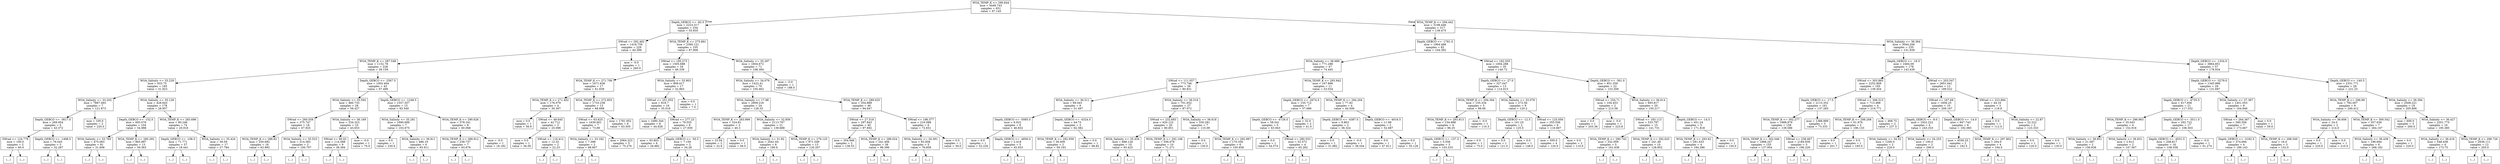 digraph Tree {
node [shape=box] ;
0 [label="WOA_TEMP_K <= 290.644\nmse = 4448.743\nsamples = 651\nvalue = 97.145"] ;
1 [label="Depth_GEBCO <= -82.0\nmse = 2223.317\nsamples = 334\nvalue = 55.935"] ;
0 -> 1 [labeldistance=2.5, labelangle=45, headlabel="True"] ;
2 [label="SWrad <= 292.482\nmse = 1418.759\nsamples = 229\nvalue = 40.399"] ;
1 -> 2 ;
3 [label="WOA_TEMP_K <= 287.548\nmse = 1152.78\nsamples = 228\nvalue = 39.159"] ;
2 -> 3 ;
4 [label="WOA_Salinity <= 33.229\nmse = 933.75\nsamples = 185\nvalue = 31.923"] ;
3 -> 4 ;
5 [label="WOA_Salinity <= 33.202\nmse = 7897.493\nsamples = 7\nvalue = 121.873"] ;
4 -> 5 ;
6 [label="Depth_GEBCO <= -3617.0\nmse = 269.954\nsamples = 5\nvalue = 43.372"] ;
5 -> 6 ;
7 [label="SWrad <= 124.779\nmse = 100.0\nsamples = 2\nvalue = 60.0"] ;
6 -> 7 ;
8 [label="(...)"] ;
7 -> 8 ;
9 [label="(...)"] ;
7 -> 9 ;
10 [label="Depth_GEBCO <= -1498.5\nmse = 76.045\nsamples = 3\nvalue = 32.287"] ;
6 -> 10 ;
11 [label="(...)"] ;
10 -> 11 ;
12 [label="(...)"] ;
10 -> 12 ;
15 [label="mse = 100.0\nsamples = 2\nvalue = 220.0"] ;
5 -> 15 ;
16 [label="WOA_Salinity <= 35.128\nmse = 428.643\nsamples = 178\nvalue = 28.957"] ;
4 -> 16 ;
17 [label="Depth_GEBCO <= -152.0\nmse = 605.076\nsamples = 104\nvalue = 34.988"] ;
16 -> 17 ;
18 [label="WOA_Salinity <= 33.765\nmse = 475.063\nsamples = 91\nvalue = 31.608"] ;
17 -> 18 ;
19 [label="(...)"] ;
18 -> 19 ;
64 [label="(...)"] ;
18 -> 64 ;
193 [label="WOA_TEMP_K <= 280.292\nmse = 865.997\nsamples = 13\nvalue = 59.363"] ;
17 -> 193 ;
194 [label="(...)"] ;
193 -> 194 ;
199 [label="(...)"] ;
193 -> 199 ;
216 [label="WOA_TEMP_K <= 283.696\nmse = 80.246\nsamples = 74\nvalue = 20.916"] ;
16 -> 216 ;
217 [label="Depth_GEBCO <= -108.5\nmse = 71.771\nsamples = 57\nvalue = 18.441"] ;
216 -> 217 ;
218 [label="(...)"] ;
217 -> 218 ;
261 [label="(...)"] ;
217 -> 261 ;
264 [label="WOA_Salinity <= 35.424\nmse = 39.59\nsamples = 17\nvalue = 27.784"] ;
216 -> 264 ;
265 [label="(...)"] ;
264 -> 265 ;
278 [label="(...)"] ;
264 -> 278 ;
285 [label="Depth_GEBCO <= -2567.5\nmse = 1002.404\nsamples = 43\nvalue = 67.499"] ;
3 -> 285 ;
286 [label="WOA_Salinity <= 35.592\nmse = 460.733\nsamples = 28\nvalue = 58.427"] ;
285 -> 286 ;
287 [label="SWrad <= 260.558\nmse = 375.747\nsamples = 18\nvalue = 67.925"] ;
286 -> 287 ;
288 [label="WOA_TEMP_K <= 288.82\nmse = 250.682\nsamples = 16\nvalue = 63.992"] ;
287 -> 288 ;
289 [label="(...)"] ;
288 -> 289 ;
294 [label="(...)"] ;
288 -> 294 ;
313 [label="WOA_Salinity <= 35.523\nmse = 214.383\nsamples = 2\nvalue = 100.707"] ;
287 -> 313 ;
314 [label="(...)"] ;
313 -> 314 ;
315 [label="(...)"] ;
313 -> 315 ;
316 [label="WOA_Salinity <= 36.169\nmse = 234.323\nsamples = 10\nvalue = 43.653"] ;
286 -> 316 ;
317 [label="SWrad <= 80.02\nmse = 114.588\nsamples = 9\nvalue = 38.384"] ;
316 -> 317 ;
318 [label="(...)"] ;
317 -> 318 ;
331 [label="(...)"] ;
317 -> 331 ;
334 [label="mse = -0.0\nsamples = 1\nvalue = 70.0"] ;
316 -> 334 ;
335 [label="Depth_GEBCO <= -1248.5\nmse = 1557.557\nsamples = 15\nvalue = 83.549"] ;
285 -> 335 ;
336 [label="WOA_Salinity <= 35.281\nmse = 1690.699\nsamples = 7\nvalue = 103.675"] ;
335 -> 336 ;
337 [label="mse = 0.0\nsamples = 1\nvalue = 230.6"] ;
336 -> 337 ;
338 [label="WOA_Salinity <= 36.811\nmse = 486.19\nsamples = 6\nvalue = 93.911"] ;
336 -> 338 ;
339 [label="(...)"] ;
338 -> 339 ;
340 [label="(...)"] ;
338 -> 340 ;
343 [label="WOA_TEMP_K <= 290.626\nmse = 378.341\nsamples = 8\nvalue = 60.068"] ;
335 -> 343 ;
344 [label="WOA_TEMP_K <= 289.912\nmse = 238.737\nsamples = 7\nvalue = 63.876"] ;
343 -> 344 ;
345 [label="(...)"] ;
344 -> 345 ;
348 [label="(...)"] ;
344 -> 348 ;
353 [label="mse = -0.0\nsamples = 1\nvalue = 18.182"] ;
343 -> 353 ;
354 [label="mse = -0.0\nsamples = 1\nvalue = 260.0"] ;
2 -> 354 ;
355 [label="WOA_TEMP_K <= 275.891\nmse = 2360.121\nsamples = 105\nvalue = 87.906"] ;
1 -> 355 ;
356 [label="SWrad <= 195.273\nmse = 1505.688\nsamples = 34\nvalue = 49.339"] ;
355 -> 356 ;
357 [label="WOA_TEMP_K <= 271.706\nmse = 1671.636\nsamples = 17\nvalue = 61.939"] ;
356 -> 357 ;
358 [label="WOA_TEMP_K <= 271.402\nmse = 176.079\nsamples = 4\nvalue = 30.397"] ;
357 -> 358 ;
359 [label="mse = 0.0\nsamples = 1\nvalue = 56.9"] ;
358 -> 359 ;
360 [label="SWrad <= 49.645\nmse = 42.712\nsamples = 3\nvalue = 25.096"] ;
358 -> 360 ;
361 [label="mse = 0.0\nsamples = 1\nvalue = 36.56"] ;
360 -> 361 ;
362 [label="SWrad <= 116.412\nmse = 12.32\nsamples = 2\nvalue = 22.23"] ;
360 -> 362 ;
363 [label="(...)"] ;
362 -> 363 ;
364 [label="(...)"] ;
362 -> 364 ;
365 [label="WOA_TEMP_K <= 272.853\nmse = 1733.238\nsamples = 13\nvalue = 68.698"] ;
357 -> 365 ;
366 [label="SWrad <= 63.625\nmse = 1630.601\nsamples = 7\nvalue = 73.89"] ;
365 -> 366 ;
367 [label="WOA_Salinity <= 33.182\nmse = 7.398\nsamples = 2\nvalue = 68.807"] ;
366 -> 367 ;
368 [label="(...)"] ;
367 -> 368 ;
369 [label="(...)"] ;
367 -> 369 ;
370 [label="mse = 2064.323\nsamples = 5\nvalue = 75.276"] ;
366 -> 370 ;
371 [label="mse = 1781.952\nsamples = 6\nvalue = 63.505"] ;
365 -> 371 ;
372 [label="WOA_Salinity <= 33.903\nmse = 809.617\nsamples = 17\nvalue = 32.863"] ;
356 -> 372 ;
373 [label="SWrad <= 251.052\nmse = 816.7\nsamples = 16\nvalue = 35.018"] ;
372 -> 373 ;
374 [label="mse = 1680.344\nsamples = 8\nvalue = 44.928"] ;
373 -> 374 ;
375 [label="SWrad <= 277.23\nmse = 79.555\nsamples = 8\nvalue = 27.939"] ;
373 -> 375 ;
376 [label="mse = 83.803\nsamples = 6\nvalue = 26.882"] ;
375 -> 376 ;
377 [label="Depth_GEBCO <= -50.5\nmse = 7.159\nsamples = 2\nvalue = 34.28"] ;
375 -> 377 ;
378 [label="(...)"] ;
377 -> 378 ;
379 [label="(...)"] ;
377 -> 379 ;
380 [label="mse = 0.0\nsamples = 1\nvalue = 7.0"] ;
372 -> 380 ;
381 [label="WOA_Salinity <= 35.297\nmse = 1604.672\nsamples = 71\nvalue = 108.384"] ;
355 -> 381 ;
382 [label="WOA_Salinity <= 34.079\nmse = 1422.41\nsamples = 70\nvalue = 105.462"] ;
381 -> 382 ;
383 [label="WOA_Salinity <= 17.98\nmse = 2909.216\nsamples = 24\nvalue = 128.33"] ;
382 -> 383 ;
384 [label="WOA_TEMP_K <= 283.999\nmse = 324.81\nsamples = 3\nvalue = 40.3"] ;
383 -> 384 ;
385 [label="mse = 23.04\nsamples = 2\nvalue = 22.6"] ;
384 -> 385 ;
386 [label="mse = 0.0\nsamples = 1\nvalue = 58.0"] ;
384 -> 386 ;
387 [label="WOA_Salinity <= 32.856\nmse = 2113.767\nsamples = 21\nvalue = 139.688"] ;
383 -> 387 ;
388 [label="WOA_Salinity <= 31.92\nmse = 2041.64\nsamples = 8\nvalue = 180.6"] ;
387 -> 388 ;
389 [label="(...)"] ;
388 -> 389 ;
396 [label="(...)"] ;
388 -> 396 ;
403 [label="WOA_TEMP_K <= 279.125\nmse = 971.549\nsamples = 13\nvalue = 120.207"] ;
387 -> 403 ;
404 [label="(...)"] ;
403 -> 404 ;
405 [label="(...)"] ;
403 -> 405 ;
428 [label="WOA_TEMP_K <= 289.025\nmse = 354.889\nsamples = 46\nvalue = 94.647"] ;
382 -> 428 ;
429 [label="SWrad <= 27.518\nmse = 297.843\nsamples = 40\nvalue = 97.692"] ;
428 -> 429 ;
430 [label="mse = 354.946\nsamples = 2\nvalue = 138.53"] ;
429 -> 430 ;
431 [label="WOA_TEMP_K <= 288.024\nmse = 241.406\nsamples = 38\nvalue = 96.396"] ;
429 -> 431 ;
432 [label="(...)"] ;
431 -> 432 ;
481 [label="(...)"] ;
431 -> 481 ;
484 [label="SWrad <= 196.377\nmse = 216.088\nsamples = 6\nvalue = 72.651"] ;
428 -> 484 ;
485 [label="WOA_Salinity <= 34.391\nmse = 83.856\nsamples = 5\nvalue = 76.858"] ;
484 -> 485 ;
486 [label="(...)"] ;
485 -> 486 ;
487 [label="(...)"] ;
485 -> 487 ;
494 [label="mse = 0.0\nsamples = 1\nvalue = 39.0"] ;
484 -> 494 ;
495 [label="mse = -0.0\nsamples = 1\nvalue = 188.0"] ;
381 -> 495 ;
496 [label="WOA_TEMP_K <= 294.442\nmse = 3198.446\nsamples = 317\nvalue = 139.475"] ;
0 -> 496 [labeldistance=2.5, labelangle=-45, headlabel="False"] ;
497 [label="Depth_GEBCO <= -1781.0\nmse = 1964.488\nsamples = 82\nvalue = 104.392"] ;
496 -> 497 ;
498 [label="WOA_Salinity <= 36.689\nmse = 771.288\nsamples = 47\nvalue = 74.445"] ;
497 -> 498 ;
499 [label="SWrad <= 111.057\nmse = 773.746\nsamples = 36\nvalue = 80.831"] ;
498 -> 499 ;
500 [label="WOA_Salinity <= 36.511\nmse = 69.043\nsamples = 9\nvalue = 51.497"] ;
499 -> 500 ;
501 [label="Depth_GEBCO <= -5085.0\nmse = 6.922\nsamples = 6\nvalue = 46.832"] ;
500 -> 501 ;
502 [label="mse = 0.0\nsamples = 1\nvalue = 52.226"] ;
501 -> 502 ;
503 [label="Depth_GEBCO <= -4856.0\nmse = 2.418\nsamples = 5\nvalue = 45.933"] ;
501 -> 503 ;
504 [label="(...)"] ;
503 -> 504 ;
507 [label="(...)"] ;
503 -> 507 ;
512 [label="Depth_GEBCO <= -4324.0\nmse = 44.73\nsamples = 3\nvalue = 62.382"] ;
500 -> 512 ;
513 [label="WOA_TEMP_K <= 292.959\nmse = 36.009\nsamples = 2\nvalue = 59.163"] ;
512 -> 513 ;
514 [label="(...)"] ;
513 -> 514 ;
515 [label="(...)"] ;
513 -> 515 ;
516 [label="mse = 0.0\nsamples = 1\nvalue = 68.82"] ;
512 -> 516 ;
517 [label="WOA_Salinity <= 36.516\nmse = 701.652\nsamples = 27\nvalue = 87.072"] ;
499 -> 517 ;
518 [label="SWrad <= 232.683\nmse = 620.123\nsamples = 20\nvalue = 80.851"] ;
517 -> 518 ;
519 [label="WOA_Salinity <= 35.434\nmse = 688.128\nsamples = 10\nvalue = 93.425"] ;
518 -> 519 ;
520 [label="(...)"] ;
519 -> 520 ;
529 [label="(...)"] ;
519 -> 529 ;
538 [label="WOA_TEMP_K <= 292.168\nmse = 356.078\nsamples = 10\nvalue = 71.271"] ;
518 -> 538 ;
539 [label="(...)"] ;
538 -> 539 ;
540 [label="(...)"] ;
538 -> 540 ;
555 [label="WOA_Salinity <= 36.618\nmse = 330.281\nsamples = 7\nvalue = 110.09"] ;
517 -> 555 ;
556 [label="mse = 0.0\nsamples = 1\nvalue = 150.0"] ;
555 -> 556 ;
557 [label="WOA_TEMP_K <= 292.997\nmse = 170.336\nsamples = 6\nvalue = 105.656"] ;
555 -> 557 ;
558 [label="(...)"] ;
557 -> 558 ;
563 [label="(...)"] ;
557 -> 563 ;
566 [label="WOA_TEMP_K <= 293.942\nmse = 167.896\nsamples = 11\nvalue = 53.034"] ;
498 -> 566 ;
567 [label="Depth_GEBCO <= -2674.5\nmse = 155.712\nsamples = 7\nvalue = 57.686"] ;
566 -> 567 ;
568 [label="Depth_GEBCO <= -4726.0\nmse = 58.541\nsamples = 5\nvalue = 63.943"] ;
567 -> 568 ;
569 [label="mse = 0.0\nsamples = 1\nvalue = 54.574"] ;
568 -> 569 ;
570 [label="SWrad <= 280.553\nmse = 52.572\nsamples = 4\nvalue = 65.282"] ;
568 -> 570 ;
571 [label="(...)"] ;
570 -> 571 ;
574 [label="(...)"] ;
570 -> 574 ;
575 [label="mse = 32.0\nsamples = 2\nvalue = 41.0"] ;
567 -> 575 ;
576 [label="WOA_TEMP_K <= 294.204\nmse = 77.82\nsamples = 4\nvalue = 44.506"] ;
566 -> 576 ;
577 [label="Depth_GEBCO <= -4387.0\nmse = 9.863\nsamples = 2\nvalue = 36.324"] ;
576 -> 577 ;
578 [label="mse = 0.0\nsamples = 1\nvalue = 31.882"] ;
577 -> 578 ;
579 [label="mse = -0.0\nsamples = 1\nvalue = 38.544"] ;
577 -> 579 ;
580 [label="Depth_GEBCO <= -4016.5\nmse = 11.89\nsamples = 2\nvalue = 52.687"] ;
576 -> 580 ;
581 [label="mse = 0.0\nsamples = 1\nvalue = 47.811"] ;
580 -> 581 ;
582 [label="mse = 0.0\nsamples = 1\nvalue = 55.126"] ;
580 -> 582 ;
583 [label="SWrad <= 182.555\nmse = 1004.288\nsamples = 35\nvalue = 140.72"] ;
497 -> 583 ;
584 [label="Depth_GEBCO <= -27.0\nmse = 327.047\nsamples = 13\nvalue = 114.915"] ;
583 -> 584 ;
585 [label="WOA_TEMP_K <= 294.394\nmse = 155.334\nsamples = 5\nvalue = 99.06"] ;
584 -> 585 ;
586 [label="WOA_TEMP_K <= 293.913\nmse = 154.688\nsamples = 4\nvalue = 96.25"] ;
585 -> 586 ;
587 [label="Depth_GEBCO <= -157.5\nmse = 5.556\nsamples = 3\nvalue = 103.333"] ;
586 -> 587 ;
588 [label="(...)"] ;
587 -> 588 ;
589 [label="(...)"] ;
587 -> 589 ;
590 [label="mse = 0.0\nsamples = 1\nvalue = 75.0"] ;
586 -> 590 ;
591 [label="mse = -0.0\nsamples = 1\nvalue = 110.3"] ;
585 -> 591 ;
592 [label="WOA_Salinity <= 33.078\nmse = 272.56\nsamples = 8\nvalue = 120.2"] ;
584 -> 592 ;
593 [label="Depth_GEBCO <= -12.5\nmse = 101.25\nsamples = 2\nvalue = 125.5"] ;
592 -> 593 ;
594 [label="mse = 0.0\nsamples = 1\nvalue = 121.0"] ;
593 -> 594 ;
595 [label="mse = 0.0\nsamples = 1\nvalue = 148.0"] ;
593 -> 595 ;
596 [label="SWrad <= 125.056\nmse = 355.556\nsamples = 6\nvalue = 116.667"] ;
592 -> 596 ;
597 [label="mse = 500.0\nsamples = 4\nvalue = 120.0"] ;
596 -> 597 ;
598 [label="mse = 0.0\nsamples = 2\nvalue = 110.0"] ;
596 -> 598 ;
599 [label="Depth_GEBCO <= -361.0\nmse = 851.359\nsamples = 22\nvalue = 153.308"] ;
583 -> 599 ;
600 [label="SWrad <= 254.71\nmse = 104.453\nsamples = 2\nvalue = 213.58"] ;
599 -> 600 ;
601 [label="mse = 0.0\nsamples = 1\nvalue = 203.36"] ;
600 -> 601 ;
602 [label="mse = -0.0\nsamples = 1\nvalue = 223.8"] ;
600 -> 602 ;
603 [label="WOA_Salinity <= 36.614\nmse = 693.817\nsamples = 20\nvalue = 150.217"] ;
599 -> 603 ;
604 [label="SWrad <= 183.113\nmse = 533.797\nsamples = 15\nvalue = 141.731"] ;
603 -> 604 ;
605 [label="WOA_TEMP_K <= 290.743\nmse = 332.959\nsamples = 5\nvalue = 161.636"] ;
604 -> 605 ;
606 [label="(...)"] ;
605 -> 606 ;
609 [label="(...)"] ;
605 -> 609 ;
614 [label="WOA_TEMP_K <= 292.625\nmse = 241.49\nsamples = 10\nvalue = 128.852"] ;
604 -> 614 ;
615 [label="(...)"] ;
614 -> 615 ;
622 [label="(...)"] ;
614 -> 622 ;
625 [label="Depth_GEBCO <= -14.5\nmse = 451.24\nsamples = 5\nvalue = 171.818"] ;
603 -> 625 ;
626 [label="WOA_TEMP_K <= 293.62\nmse = 281.633\nsamples = 4\nvalue = 184.286"] ;
625 -> 626 ;
627 [label="(...)"] ;
626 -> 627 ;
628 [label="(...)"] ;
626 -> 628 ;
629 [label="mse = 0.0\nsamples = 1\nvalue = 150.0"] ;
625 -> 629 ;
630 [label="WOA_Salinity <= 36.364\nmse = 3044.206\nsamples = 235\nvalue = 151.939"] ;
496 -> 630 ;
631 [label="Depth_GEBCO <= -16.5\nmse = 2484.09\nsamples = 178\nvalue = 143.439"] ;
630 -> 631 ;
632 [label="SWrad <= 303.865\nmse = 2252.809\nsamples = 165\nvalue = 139.454"] ;
631 -> 632 ;
633 [label="Depth_GEBCO <= -17.5\nmse = 2115.352\nsamples = 161\nvalue = 137.283"] ;
632 -> 633 ;
634 [label="WOA_TEMP_K <= 302.277\nmse = 1988.979\nsamples = 158\nvalue = 139.586"] ;
633 -> 634 ;
635 [label="WOA_TEMP_K <= 302.046\nmse = 1888.247\nsamples = 155\nvalue = 137.954"] ;
634 -> 635 ;
636 [label="(...)"] ;
635 -> 636 ;
879 [label="(...)"] ;
635 -> 879 ;
886 [label="SWrad <= 238.467\nmse = 2184.939\nsamples = 3\nvalue = 196.229"] ;
634 -> 886 ;
887 [label="(...)"] ;
886 -> 887 ;
888 [label="(...)"] ;
886 -> 888 ;
891 [label="mse = 1388.889\nsamples = 3\nvalue = 73.333"] ;
633 -> 891 ;
892 [label="SWrad <= 306.513\nmse = 713.488\nsamples = 4\nvalue = 219.771"] ;
632 -> 892 ;
893 [label="WOA_TEMP_K <= 298.268\nmse = 61.976\nsamples = 2\nvalue = 196.133"] ;
892 -> 893 ;
894 [label="mse = 0.0\nsamples = 1\nvalue = 201.7"] ;
893 -> 894 ;
895 [label="mse = 0.0\nsamples = 1\nvalue = 185.0"] ;
893 -> 895 ;
896 [label="mse = 468.75\nsamples = 2\nvalue = 237.5"] ;
892 -> 896 ;
897 [label="SWrad <= 203.547\nmse = 2851.641\nsamples = 13\nvalue = 189.522"] ;
631 -> 897 ;
898 [label="SWrad <= 167.68\nmse = 1856.25\nsamples = 10\nvalue = 209.167"] ;
897 -> 898 ;
899 [label="Depth_GEBCO <= -9.0\nmse = 1922.222\nsamples = 4\nvalue = 243.333"] ;
898 -> 899 ;
900 [label="WOA_Salinity <= 34.32\nmse = 1200.0\nsamples = 2\nvalue = 220.0"] ;
899 -> 900 ;
901 [label="(...)"] ;
900 -> 901 ;
902 [label="(...)"] ;
900 -> 902 ;
903 [label="WOA_Salinity <= 34.253\nmse = 100.0\nsamples = 2\nvalue = 290.0"] ;
899 -> 903 ;
904 [label="(...)"] ;
903 -> 904 ;
905 [label="(...)"] ;
903 -> 905 ;
906 [label="Depth_GEBCO <= -14.0\nmse = 947.743\nsamples = 6\nvalue = 192.083"] ;
898 -> 906 ;
907 [label="mse = 4556.25\nsamples = 2\nvalue = 182.5"] ;
906 -> 907 ;
908 [label="WOA_TEMP_K <= 297.802\nmse = 204.0\nsamples = 4\nvalue = 194.0"] ;
906 -> 908 ;
909 [label="(...)"] ;
908 -> 909 ;
910 [label="(...)"] ;
908 -> 910 ;
911 [label="SWrad <= 223.884\nmse = 44.16\nsamples = 3\nvalue = 118.8"] ;
897 -> 911 ;
912 [label="mse = 0.0\nsamples = 1\nvalue = 112.0"] ;
911 -> 912 ;
913 [label="WOA_Salinity <= 22.87\nmse = 22.222\nsamples = 2\nvalue = 123.333"] ;
911 -> 913 ;
914 [label="mse = 0.0\nsamples = 1\nvalue = 120.0"] ;
913 -> 914 ;
915 [label="mse = 0.0\nsamples = 1\nvalue = 130.0"] ;
913 -> 915 ;
916 [label="Depth_GEBCO <= -1334.0\nmse = 3864.851\nsamples = 57\nvalue = 178.934"] ;
630 -> 916 ;
917 [label="Depth_GEBCO <= -3279.0\nmse = 1345.999\nsamples = 29\nvalue = 131.697"] ;
916 -> 917 ;
918 [label="Depth_GEBCO <= -4735.5\nmse = 617.956\nsamples = 21\nvalue = 117.332"] ;
917 -> 918 ;
919 [label="WOA_TEMP_K <= 296.963\nmse = 35.043\nsamples = 4\nvalue = 152.916"] ;
918 -> 919 ;
920 [label="WOA_Salinity <= 36.851\nmse = 21.587\nsamples = 2\nvalue = 156.928"] ;
919 -> 920 ;
921 [label="(...)"] ;
920 -> 921 ;
922 [label="(...)"] ;
920 -> 922 ;
923 [label="WOA_Salinity <= 36.831\nmse = 2.912\nsamples = 2\nvalue = 147.567"] ;
919 -> 923 ;
924 [label="(...)"] ;
923 -> 924 ;
925 [label="(...)"] ;
923 -> 925 ;
926 [label="Depth_GEBCO <= -3511.0\nmse = 292.722\nsamples = 17\nvalue = 106.503"] ;
918 -> 926 ;
927 [label="Depth_GEBCO <= -4531.5\nmse = 208.817\nsamples = 16\nvalue = 108.558"] ;
926 -> 927 ;
928 [label="(...)"] ;
927 -> 928 ;
931 [label="(...)"] ;
927 -> 931 ;
956 [label="mse = -0.0\nsamples = 1\nvalue = 61.274"] ;
926 -> 956 ;
957 [label="WOA_Salinity <= 37.367\nmse = 1451.053\nsamples = 8\nvalue = 164.846"] ;
917 -> 957 ;
958 [label="SWrad <= 264.367\nmse = 560.556\nsamples = 7\nvalue = 173.667"] ;
957 -> 958 ;
959 [label="Depth_GEBCO <= -3182.5\nmse = 374.694\nsamples = 4\nvalue = 189.143"] ;
958 -> 959 ;
960 [label="(...)"] ;
959 -> 960 ;
961 [label="(...)"] ;
959 -> 961 ;
962 [label="WOA_TEMP_K <= 298.549\nmse = 16.0\nsamples = 3\nvalue = 152.0"] ;
958 -> 962 ;
963 [label="(...)"] ;
962 -> 963 ;
964 [label="(...)"] ;
962 -> 964 ;
965 [label="mse = 0.0\nsamples = 1\nvalue = 59.0"] ;
957 -> 965 ;
966 [label="Depth_GEBCO <= -140.5\nmse = 2331.771\nsamples = 28\nvalue = 221.25"] ;
916 -> 966 ;
967 [label="WOA_TEMP_K <= 296.99\nmse = 782.007\nsamples = 9\nvalue = 249.412"] ;
966 -> 967 ;
968 [label="WOA_Salinity <= 36.606\nmse = 24.0\nsamples = 2\nvalue = 214.0"] ;
967 -> 968 ;
969 [label="mse = 0.0\nsamples = 1\nvalue = 220.0"] ;
968 -> 969 ;
970 [label="mse = 0.0\nsamples = 1\nvalue = 210.0"] ;
968 -> 970 ;
971 [label="WOA_TEMP_K <= 300.542\nmse = 357.639\nsamples = 7\nvalue = 264.167"] ;
967 -> 971 ;
972 [label="WOA_Salinity <= 36.438\nmse = 196.694\nsamples = 6\nvalue = 268.182"] ;
971 -> 972 ;
973 [label="(...)"] ;
972 -> 973 ;
976 [label="(...)"] ;
972 -> 976 ;
977 [label="mse = 0.0\nsamples = 1\nvalue = 220.0"] ;
971 -> 977 ;
978 [label="WOA_Salinity <= 36.394\nmse = 2508.221\nsamples = 19\nvalue = 205.806"] ;
966 -> 978 ;
979 [label="mse = 600.0\nsamples = 3\nvalue = 260.0"] ;
978 -> 979 ;
980 [label="WOA_Salinity <= 36.427\nmse = 2201.775\nsamples = 16\nvalue = 195.385"] ;
978 -> 980 ;
981 [label="WOA_Salinity <= 36.416\nmse = 548.438\nsamples = 4\nvalue = 173.75"] ;
980 -> 981 ;
982 [label="(...)"] ;
981 -> 982 ;
983 [label="(...)"] ;
981 -> 983 ;
986 [label="WOA_TEMP_K <= 298.726\nmse = 2636.111\nsamples = 12\nvalue = 205.0"] ;
980 -> 986 ;
987 [label="(...)"] ;
986 -> 987 ;
996 [label="(...)"] ;
986 -> 996 ;
}